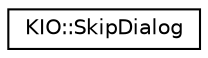 digraph "Graphical Class Hierarchy"
{
  edge [fontname="Helvetica",fontsize="10",labelfontname="Helvetica",labelfontsize="10"];
  node [fontname="Helvetica",fontsize="10",shape=record];
  rankdir="LR";
  Node0 [label="KIO::SkipDialog",height=0.2,width=0.4,color="black", fillcolor="white", style="filled",URL="$classKIO_1_1SkipDialog.html"];
}
